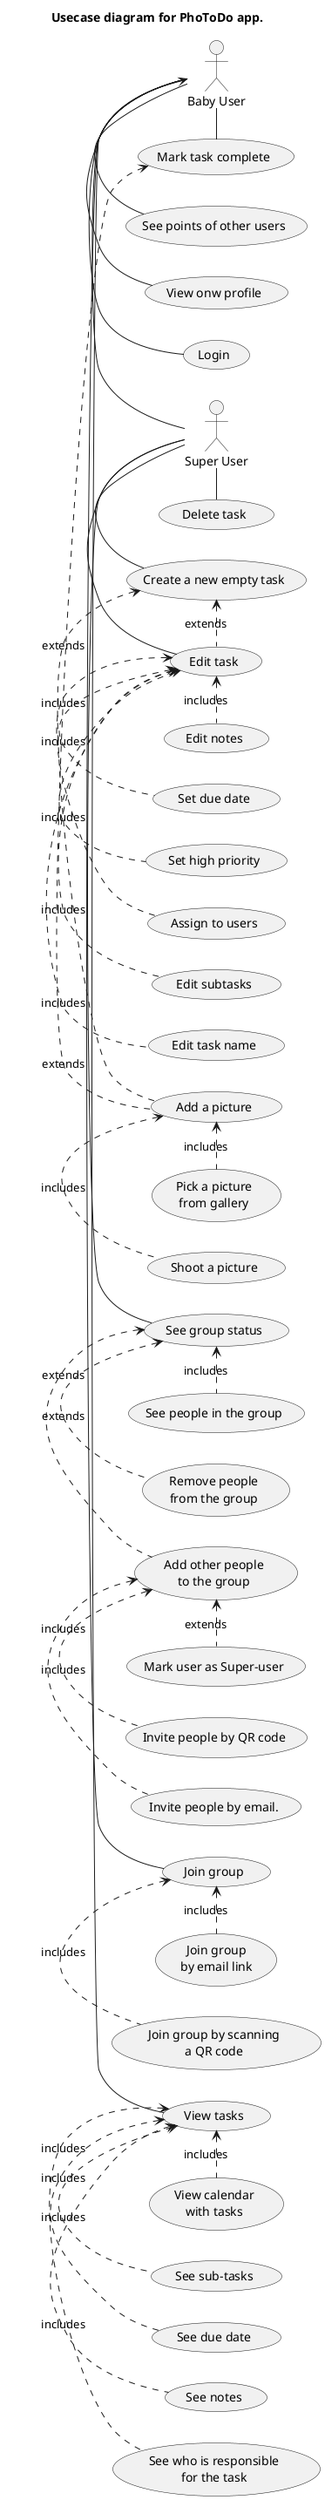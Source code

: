 @startuml

left to right direction

title Usecase diagram for <b>PhoToDo</b> app.

:Super User: as superuser
:Baby User: as babyuser

usecase "See group status" as UC1
usecase "Login" as UC2
usecase "View tasks" as UC3
usecase UC4 as "See who is responsible
 for the task"
usecase "See notes" as UC5
usecase "See due date" as UC6
usecase "See sub-tasks" as UC7
usecase "Edit task" as UC8
usecase "Delete task" as UC9
usecase "View onw profile" as UC10
usecase "Create a new empty task" as UC11
usecase "See points of other users" as UC12
usecase "Mark task complete" as UC13
usecase "Edit task name" as UC14
usecase "Edit subtasks" as UC15
usecase "Assign to users" as UC16
usecase "Set high priority" as UC17
usecase "Set due date" as UC18
usecase "Edit notes" as UC19
usecase "Add a picture" as UC20
usecase "Shoot a picture" as UC21
usecase UC22 as "Pick a picture
from gallery"
usecase UC23 as "Add other people
to the group"
usecase UC24 as "Invite people by email."
usecase UC25 as "Invite people by QR code"
usecase UC26 as "Join group"
usecase UC27 as "Join group by scanning
 a QR code"
usecase UC28 as "Join group
by email link"
usecase UC29 as "Remove people
from the group"
usecase UC30 as "Mark user as Super-user"
usecase UC31 as "See people in the group"
usecase UC32 as "View calendar
with tasks"

superuser -left-> babyuser

UC1 -left- superuser
UC8 -left- superuser
UC9 -left- superuser
UC11 -left- superuser

UC2 -left- babyuser
UC26 -left- babyuser
UC3 -left- babyuser
UC10 -left- babyuser
UC12 -left- babyuser
UC13 -left- babyuser


UC4 .left.> UC3 : includes
UC5 .left.> UC3 : includes
UC6 .left.> UC3 : includes
UC7 .left.> UC3 : includes


UC14 .left.> UC8 : includes
UC15 .left.> UC8 : includes
UC16 .left.> UC8 : includes
UC17 .left.> UC8 : includes
UC18 .left.> UC8 : includes
UC19 .left.> UC8 : includes
UC8 .left.> UC11 : extends

UC20 .left.> UC11: extends

UC13 <.right. UC20: extends

UC21 .left.> UC20 : includes
UC22 .left.> UC20 : includes

UC23 .left.> UC1 : extends
UC24 .left.> UC23 : includes
UC25 .left.> UC23 : includes

UC29 .left.> UC1 : extends
UC31 .left.> UC1 : includes
UC30 .left.>UC23 : extends

UC27 .left.> UC26 : includes
UC28 .left.> UC26 : includes
UC32 .left.> UC3 : includes




@enduml